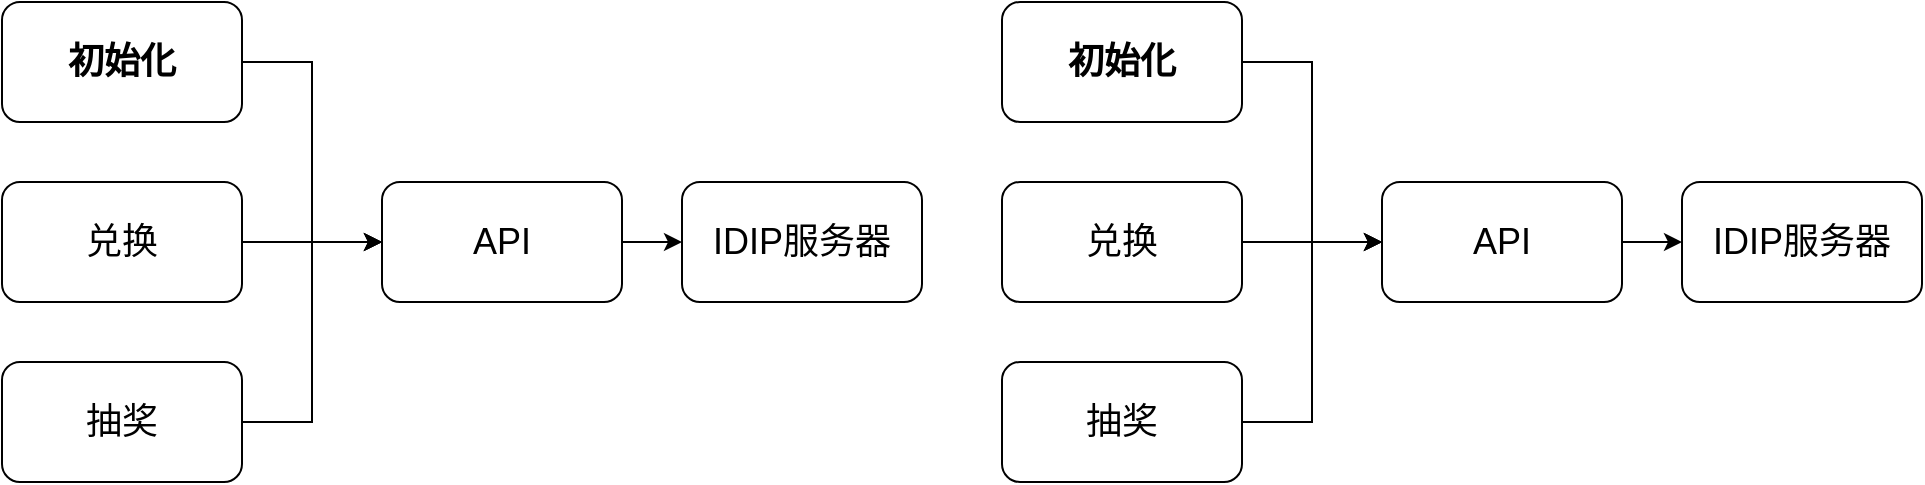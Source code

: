 <mxfile version="20.8.19" type="github">
  <diagram name="第 1 页" id="FJHFNjM4gexUHc76eIYy">
    <mxGraphModel dx="1026" dy="683" grid="1" gridSize="10" guides="1" tooltips="1" connect="1" arrows="1" fold="1" page="1" pageScale="1" pageWidth="827" pageHeight="1169" math="0" shadow="0">
      <root>
        <mxCell id="0" />
        <mxCell id="1" parent="0" />
        <mxCell id="3b2y6Ocs_cU4srnl9FrQ-9" style="edgeStyle=orthogonalEdgeStyle;rounded=0;orthogonalLoop=1;jettySize=auto;html=1;entryX=0;entryY=0.5;entryDx=0;entryDy=0;fontSize=18;" edge="1" parent="1" source="3b2y6Ocs_cU4srnl9FrQ-3" target="3b2y6Ocs_cU4srnl9FrQ-7">
          <mxGeometry relative="1" as="geometry" />
        </mxCell>
        <mxCell id="3b2y6Ocs_cU4srnl9FrQ-3" value="初始化" style="rounded=1;whiteSpace=wrap;html=1;fontSize=18;fontStyle=1" vertex="1" parent="1">
          <mxGeometry x="40" y="240" width="120" height="60" as="geometry" />
        </mxCell>
        <mxCell id="3b2y6Ocs_cU4srnl9FrQ-10" value="" style="edgeStyle=orthogonalEdgeStyle;rounded=0;orthogonalLoop=1;jettySize=auto;html=1;fontSize=18;" edge="1" parent="1" source="3b2y6Ocs_cU4srnl9FrQ-4" target="3b2y6Ocs_cU4srnl9FrQ-7">
          <mxGeometry relative="1" as="geometry" />
        </mxCell>
        <mxCell id="3b2y6Ocs_cU4srnl9FrQ-4" value="兑换" style="rounded=1;whiteSpace=wrap;html=1;fontSize=18;" vertex="1" parent="1">
          <mxGeometry x="40" y="330" width="120" height="60" as="geometry" />
        </mxCell>
        <mxCell id="3b2y6Ocs_cU4srnl9FrQ-11" style="edgeStyle=orthogonalEdgeStyle;rounded=0;orthogonalLoop=1;jettySize=auto;html=1;entryX=0;entryY=0.5;entryDx=0;entryDy=0;fontSize=18;" edge="1" parent="1" source="3b2y6Ocs_cU4srnl9FrQ-5" target="3b2y6Ocs_cU4srnl9FrQ-7">
          <mxGeometry relative="1" as="geometry" />
        </mxCell>
        <mxCell id="3b2y6Ocs_cU4srnl9FrQ-5" value="抽奖" style="rounded=1;whiteSpace=wrap;html=1;fontSize=18;" vertex="1" parent="1">
          <mxGeometry x="40" y="420" width="120" height="60" as="geometry" />
        </mxCell>
        <mxCell id="3b2y6Ocs_cU4srnl9FrQ-13" value="" style="edgeStyle=orthogonalEdgeStyle;rounded=0;orthogonalLoop=1;jettySize=auto;html=1;fontSize=18;" edge="1" parent="1" source="3b2y6Ocs_cU4srnl9FrQ-7" target="3b2y6Ocs_cU4srnl9FrQ-12">
          <mxGeometry relative="1" as="geometry" />
        </mxCell>
        <mxCell id="3b2y6Ocs_cU4srnl9FrQ-7" value="API" style="rounded=1;whiteSpace=wrap;html=1;fontSize=18;" vertex="1" parent="1">
          <mxGeometry x="230" y="330" width="120" height="60" as="geometry" />
        </mxCell>
        <mxCell id="3b2y6Ocs_cU4srnl9FrQ-12" value="IDIP服务器" style="rounded=1;whiteSpace=wrap;html=1;fontSize=18;" vertex="1" parent="1">
          <mxGeometry x="380" y="330" width="120" height="60" as="geometry" />
        </mxCell>
        <mxCell id="3b2y6Ocs_cU4srnl9FrQ-14" style="edgeStyle=orthogonalEdgeStyle;rounded=0;orthogonalLoop=1;jettySize=auto;html=1;entryX=0;entryY=0.5;entryDx=0;entryDy=0;fontSize=18;shadow=0;" edge="1" parent="1" source="3b2y6Ocs_cU4srnl9FrQ-15" target="3b2y6Ocs_cU4srnl9FrQ-21">
          <mxGeometry relative="1" as="geometry" />
        </mxCell>
        <mxCell id="3b2y6Ocs_cU4srnl9FrQ-15" value="初始化" style="rounded=1;whiteSpace=wrap;html=1;fontSize=18;fontStyle=1" vertex="1" parent="1">
          <mxGeometry x="540" y="240" width="120" height="60" as="geometry" />
        </mxCell>
        <mxCell id="3b2y6Ocs_cU4srnl9FrQ-16" value="" style="edgeStyle=orthogonalEdgeStyle;rounded=0;orthogonalLoop=1;jettySize=auto;html=1;fontSize=18;" edge="1" parent="1" source="3b2y6Ocs_cU4srnl9FrQ-17" target="3b2y6Ocs_cU4srnl9FrQ-21">
          <mxGeometry relative="1" as="geometry" />
        </mxCell>
        <mxCell id="3b2y6Ocs_cU4srnl9FrQ-17" value="兑换" style="rounded=1;whiteSpace=wrap;html=1;fontSize=18;" vertex="1" parent="1">
          <mxGeometry x="540" y="330" width="120" height="60" as="geometry" />
        </mxCell>
        <mxCell id="3b2y6Ocs_cU4srnl9FrQ-18" style="edgeStyle=orthogonalEdgeStyle;rounded=0;orthogonalLoop=1;jettySize=auto;html=1;entryX=0;entryY=0.5;entryDx=0;entryDy=0;fontSize=18;" edge="1" parent="1" source="3b2y6Ocs_cU4srnl9FrQ-19" target="3b2y6Ocs_cU4srnl9FrQ-21">
          <mxGeometry relative="1" as="geometry" />
        </mxCell>
        <mxCell id="3b2y6Ocs_cU4srnl9FrQ-19" value="抽奖" style="rounded=1;whiteSpace=wrap;html=1;fontSize=18;" vertex="1" parent="1">
          <mxGeometry x="540" y="420" width="120" height="60" as="geometry" />
        </mxCell>
        <mxCell id="3b2y6Ocs_cU4srnl9FrQ-20" value="" style="edgeStyle=orthogonalEdgeStyle;rounded=0;orthogonalLoop=1;jettySize=auto;html=1;fontSize=18;" edge="1" parent="1" source="3b2y6Ocs_cU4srnl9FrQ-21" target="3b2y6Ocs_cU4srnl9FrQ-22">
          <mxGeometry relative="1" as="geometry" />
        </mxCell>
        <mxCell id="3b2y6Ocs_cU4srnl9FrQ-21" value="API" style="rounded=1;whiteSpace=wrap;html=1;fontSize=18;" vertex="1" parent="1">
          <mxGeometry x="730" y="330" width="120" height="60" as="geometry" />
        </mxCell>
        <mxCell id="3b2y6Ocs_cU4srnl9FrQ-22" value="IDIP服务器" style="rounded=1;whiteSpace=wrap;html=1;fontSize=18;" vertex="1" parent="1">
          <mxGeometry x="880" y="330" width="120" height="60" as="geometry" />
        </mxCell>
      </root>
    </mxGraphModel>
  </diagram>
</mxfile>
